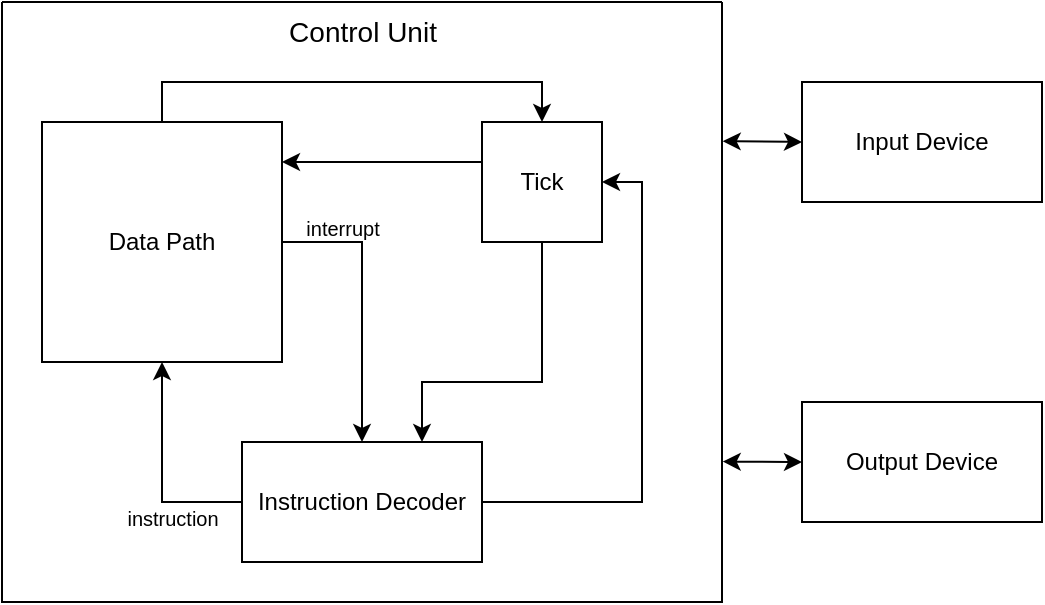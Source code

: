 <mxfile version="24.2.5" type="device">
  <diagram name="Page-1" id="AIda5HVUl_iWoyiOEus1">
    <mxGraphModel dx="1100" dy="537" grid="1" gridSize="10" guides="1" tooltips="1" connect="1" arrows="1" fold="1" page="1" pageScale="1" pageWidth="850" pageHeight="1100" math="0" shadow="0">
      <root>
        <mxCell id="0" />
        <mxCell id="1" parent="0" />
        <mxCell id="9e8fiXm37wEuwEzVcO6m-1" value="" style="swimlane;startSize=0;" vertex="1" parent="1">
          <mxGeometry x="80" y="120" width="360" height="300" as="geometry">
            <mxRectangle x="80" y="120" width="50" height="40" as="alternateBounds" />
          </mxGeometry>
        </mxCell>
        <mxCell id="9e8fiXm37wEuwEzVcO6m-5" value="Control Unit" style="text;html=1;align=center;verticalAlign=middle;resizable=0;points=[];autosize=1;strokeColor=none;fillColor=none;fontSize=14;" vertex="1" parent="9e8fiXm37wEuwEzVcO6m-1">
          <mxGeometry x="130" width="100" height="30" as="geometry" />
        </mxCell>
        <mxCell id="9e8fiXm37wEuwEzVcO6m-13" style="edgeStyle=orthogonalEdgeStyle;rounded=0;orthogonalLoop=1;jettySize=auto;html=1;entryX=0.5;entryY=0;entryDx=0;entryDy=0;" edge="1" parent="9e8fiXm37wEuwEzVcO6m-1" source="9e8fiXm37wEuwEzVcO6m-2" target="9e8fiXm37wEuwEzVcO6m-6">
          <mxGeometry relative="1" as="geometry">
            <Array as="points">
              <mxPoint x="80" y="40" />
              <mxPoint x="270" y="40" />
            </Array>
          </mxGeometry>
        </mxCell>
        <mxCell id="9e8fiXm37wEuwEzVcO6m-14" style="edgeStyle=orthogonalEdgeStyle;rounded=0;orthogonalLoop=1;jettySize=auto;html=1;entryX=0.5;entryY=0;entryDx=0;entryDy=0;" edge="1" parent="9e8fiXm37wEuwEzVcO6m-1" source="9e8fiXm37wEuwEzVcO6m-2" target="9e8fiXm37wEuwEzVcO6m-7">
          <mxGeometry relative="1" as="geometry">
            <Array as="points">
              <mxPoint x="180" y="120" />
            </Array>
          </mxGeometry>
        </mxCell>
        <mxCell id="9e8fiXm37wEuwEzVcO6m-2" value="Data Path" style="rounded=0;whiteSpace=wrap;html=1;" vertex="1" parent="9e8fiXm37wEuwEzVcO6m-1">
          <mxGeometry x="20" y="60" width="120" height="120" as="geometry" />
        </mxCell>
        <mxCell id="9e8fiXm37wEuwEzVcO6m-12" style="edgeStyle=orthogonalEdgeStyle;rounded=0;orthogonalLoop=1;jettySize=auto;html=1;entryX=0.5;entryY=1;entryDx=0;entryDy=0;exitX=0;exitY=0.5;exitDx=0;exitDy=0;" edge="1" parent="9e8fiXm37wEuwEzVcO6m-1" source="9e8fiXm37wEuwEzVcO6m-7" target="9e8fiXm37wEuwEzVcO6m-2">
          <mxGeometry relative="1" as="geometry">
            <Array as="points">
              <mxPoint x="80" y="250" />
            </Array>
          </mxGeometry>
        </mxCell>
        <mxCell id="9e8fiXm37wEuwEzVcO6m-16" style="edgeStyle=orthogonalEdgeStyle;rounded=0;orthogonalLoop=1;jettySize=auto;html=1;entryX=1;entryY=0.5;entryDx=0;entryDy=0;" edge="1" parent="9e8fiXm37wEuwEzVcO6m-1" source="9e8fiXm37wEuwEzVcO6m-7" target="9e8fiXm37wEuwEzVcO6m-6">
          <mxGeometry relative="1" as="geometry">
            <Array as="points">
              <mxPoint x="320" y="250" />
              <mxPoint x="320" y="90" />
            </Array>
          </mxGeometry>
        </mxCell>
        <mxCell id="9e8fiXm37wEuwEzVcO6m-7" value="Instruction Decoder" style="whiteSpace=wrap;html=1;" vertex="1" parent="9e8fiXm37wEuwEzVcO6m-1">
          <mxGeometry x="120" y="220" width="120" height="60" as="geometry" />
        </mxCell>
        <mxCell id="9e8fiXm37wEuwEzVcO6m-15" style="edgeStyle=orthogonalEdgeStyle;rounded=0;orthogonalLoop=1;jettySize=auto;html=1;" edge="1" parent="9e8fiXm37wEuwEzVcO6m-1" source="9e8fiXm37wEuwEzVcO6m-6">
          <mxGeometry relative="1" as="geometry">
            <mxPoint x="140" y="80" as="targetPoint" />
            <Array as="points">
              <mxPoint x="140" y="80" />
            </Array>
          </mxGeometry>
        </mxCell>
        <mxCell id="9e8fiXm37wEuwEzVcO6m-17" style="edgeStyle=orthogonalEdgeStyle;rounded=0;orthogonalLoop=1;jettySize=auto;html=1;entryX=0.75;entryY=0;entryDx=0;entryDy=0;" edge="1" parent="9e8fiXm37wEuwEzVcO6m-1" source="9e8fiXm37wEuwEzVcO6m-6" target="9e8fiXm37wEuwEzVcO6m-7">
          <mxGeometry relative="1" as="geometry">
            <Array as="points">
              <mxPoint x="270" y="190" />
              <mxPoint x="210" y="190" />
            </Array>
          </mxGeometry>
        </mxCell>
        <mxCell id="9e8fiXm37wEuwEzVcO6m-6" value="Tick" style="whiteSpace=wrap;html=1;" vertex="1" parent="9e8fiXm37wEuwEzVcO6m-1">
          <mxGeometry x="240" y="60" width="60" height="60" as="geometry" />
        </mxCell>
        <mxCell id="9e8fiXm37wEuwEzVcO6m-20" value="interrupt" style="text;html=1;align=center;verticalAlign=middle;resizable=0;points=[];autosize=1;strokeColor=none;fillColor=none;fontSize=10;" vertex="1" parent="9e8fiXm37wEuwEzVcO6m-1">
          <mxGeometry x="140" y="98" width="60" height="30" as="geometry" />
        </mxCell>
        <mxCell id="9e8fiXm37wEuwEzVcO6m-21" value="instruction" style="text;html=1;align=center;verticalAlign=middle;resizable=0;points=[];autosize=1;strokeColor=none;fillColor=none;fontSize=10;" vertex="1" parent="9e8fiXm37wEuwEzVcO6m-1">
          <mxGeometry x="50" y="243" width="70" height="30" as="geometry" />
        </mxCell>
        <mxCell id="9e8fiXm37wEuwEzVcO6m-3" value="Input Device" style="rounded=0;whiteSpace=wrap;html=1;" vertex="1" parent="1">
          <mxGeometry x="480" y="160" width="120" height="60" as="geometry" />
        </mxCell>
        <mxCell id="9e8fiXm37wEuwEzVcO6m-4" value="Output Device" style="rounded=0;whiteSpace=wrap;html=1;" vertex="1" parent="1">
          <mxGeometry x="480" y="320" width="120" height="60" as="geometry" />
        </mxCell>
        <mxCell id="9e8fiXm37wEuwEzVcO6m-8" value="" style="endArrow=classic;startArrow=classic;html=1;rounded=0;exitX=1.001;exitY=0.232;exitDx=0;exitDy=0;exitPerimeter=0;entryX=0;entryY=0.5;entryDx=0;entryDy=0;" edge="1" parent="1" source="9e8fiXm37wEuwEzVcO6m-1" target="9e8fiXm37wEuwEzVcO6m-3">
          <mxGeometry width="50" height="50" relative="1" as="geometry">
            <mxPoint x="450" y="190" as="sourcePoint" />
            <mxPoint x="480" y="189.76" as="targetPoint" />
          </mxGeometry>
        </mxCell>
        <mxCell id="9e8fiXm37wEuwEzVcO6m-9" value="" style="endArrow=classic;startArrow=classic;html=1;rounded=0;entryX=0;entryY=0.5;entryDx=0;entryDy=0;exitX=1.001;exitY=0.766;exitDx=0;exitDy=0;exitPerimeter=0;" edge="1" parent="1" source="9e8fiXm37wEuwEzVcO6m-1" target="9e8fiXm37wEuwEzVcO6m-4">
          <mxGeometry width="50" height="50" relative="1" as="geometry">
            <mxPoint x="450" y="360" as="sourcePoint" />
            <mxPoint x="480" y="349.76" as="targetPoint" />
          </mxGeometry>
        </mxCell>
      </root>
    </mxGraphModel>
  </diagram>
</mxfile>
